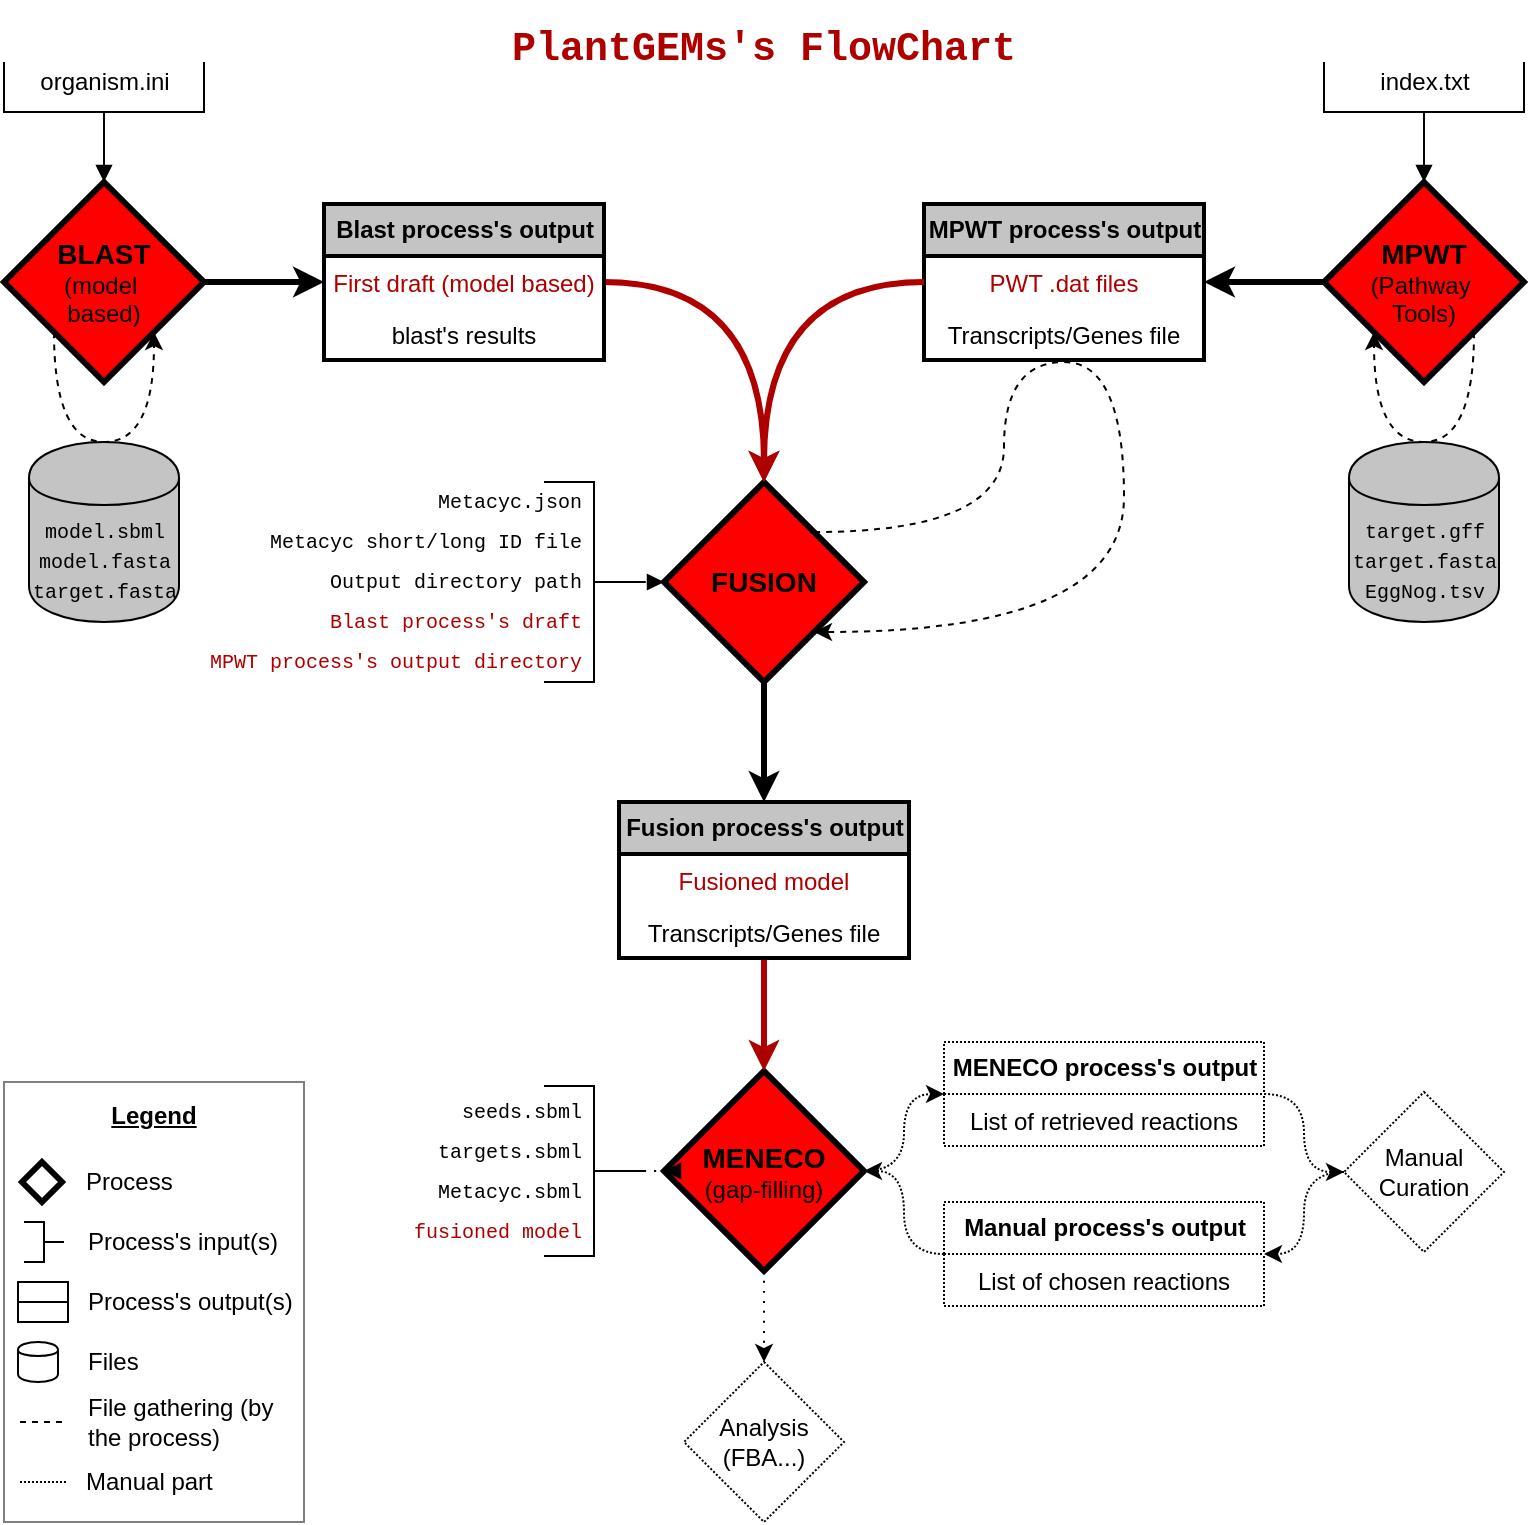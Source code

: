 <mxfile version="13.6.2" type="github">
  <diagram id="o0smKaDgvFKERGBBpBr-" name="Page-1">
    <mxGraphModel dx="1422" dy="772" grid="1" gridSize="10" guides="1" tooltips="1" connect="1" arrows="1" fold="1" page="1" pageScale="1" pageWidth="827" pageHeight="1169" math="0" shadow="0">
      <root>
        <mxCell id="0" />
        <mxCell id="1" parent="0" />
        <mxCell id="174" value="&lt;font color=&quot;#000000&quot;&gt;&lt;b&gt;&lt;u&gt;Legend&lt;br&gt;&lt;br&gt;&lt;/u&gt;&lt;/b&gt;&lt;br&gt;&lt;br&gt;&lt;br&gt;&lt;br&gt;&lt;br&gt;&lt;br&gt;&lt;br&gt;&lt;/font&gt;&lt;div style=&quot;text-align: left&quot;&gt;&lt;font color=&quot;#000000&quot;&gt;&lt;br&gt;&lt;/font&gt;&lt;/div&gt;&lt;div style=&quot;text-align: left&quot;&gt;&lt;font color=&quot;#000000&quot;&gt;&lt;br&gt;&lt;/font&gt;&lt;/div&gt;&lt;div style=&quot;text-align: left&quot;&gt;&lt;font color=&quot;#000000&quot;&gt;&lt;br&gt;&lt;/font&gt;&lt;/div&gt;&lt;div style=&quot;text-align: left&quot;&gt;&lt;font color=&quot;#000000&quot;&gt;&lt;br&gt;&lt;/font&gt;&lt;/div&gt;&lt;div style=&quot;text-align: left&quot;&gt;&lt;br&gt;&lt;/div&gt;" style="rounded=0;whiteSpace=wrap;html=1;labelBackgroundColor=none;strokeWidth=1;fillColor=#ffffff;gradientColor=none;fontColor=#FFFFFF;align=center;shadow=0;opacity=50;" parent="1" vertex="1">
          <mxGeometry x="40" y="551" width="150" height="220" as="geometry" />
        </mxCell>
        <mxCell id="4" style="edgeStyle=orthogonalEdgeStyle;rounded=0;orthogonalLoop=1;jettySize=auto;html=1;entryX=0;entryY=0.5;entryDx=0;entryDy=0;strokeWidth=3;" parent="1" source="HzG04TnZoqRZdCO0ONwn-1" edge="1">
          <mxGeometry relative="1" as="geometry">
            <mxPoint x="200" y="151" as="targetPoint" />
          </mxGeometry>
        </mxCell>
        <mxCell id="51" style="edgeStyle=orthogonalEdgeStyle;curved=1;orthogonalLoop=1;jettySize=auto;html=1;dashed=1;exitX=0;exitY=1;exitDx=0;exitDy=0;entryX=1;entryY=1;entryDx=0;entryDy=0;" parent="1" source="HzG04TnZoqRZdCO0ONwn-1" target="HzG04TnZoqRZdCO0ONwn-1" edge="1">
          <mxGeometry relative="1" as="geometry">
            <mxPoint x="160" y="231" as="targetPoint" />
            <Array as="points">
              <mxPoint x="65" y="231" />
              <mxPoint x="115" y="231" />
            </Array>
          </mxGeometry>
        </mxCell>
        <mxCell id="HzG04TnZoqRZdCO0ONwn-1" value="&lt;b&gt;&lt;font style=&quot;font-size: 14px&quot;&gt;BLAST&lt;/font&gt;&lt;/b&gt;&lt;br&gt;&lt;font style=&quot;font-size: 12px&quot;&gt;(model&amp;nbsp;&lt;br&gt;based)&lt;/font&gt;" style="rhombus;labelBorderColor=none;labelBackgroundColor=none;whiteSpace=wrap;html=1;strokeWidth=3;gradientDirection=north;fillColor=#FF0000;" parent="1" vertex="1">
          <mxGeometry x="40" y="101" width="100" height="100" as="geometry" />
        </mxCell>
        <mxCell id="92" style="edgeStyle=orthogonalEdgeStyle;curved=1;orthogonalLoop=1;jettySize=auto;html=1;entryX=1;entryY=0.5;entryDx=0;entryDy=0;startArrow=none;startFill=0;fontColor=#6F0000;strokeWidth=3;" parent="1" source="HzG04TnZoqRZdCO0ONwn-3" target="89" edge="1">
          <mxGeometry relative="1" as="geometry" />
        </mxCell>
        <mxCell id="HzG04TnZoqRZdCO0ONwn-3" value="&lt;b&gt;&lt;font style=&quot;font-size: 14px&quot;&gt;MPWT&lt;/font&gt;&lt;/b&gt;&lt;br&gt;(Pathway&amp;nbsp;&lt;br&gt;Tools)" style="rhombus;whiteSpace=wrap;html=1;strokeWidth=3;gradientColor=none;fillColor=#FF0000;" parent="1" vertex="1">
          <mxGeometry x="700" y="101" width="100" height="100" as="geometry" />
        </mxCell>
        <mxCell id="128" style="edgeStyle=orthogonalEdgeStyle;curved=1;orthogonalLoop=1;jettySize=auto;html=1;entryX=0.5;entryY=0;entryDx=0;entryDy=0;startArrow=none;startFill=0;fontColor=#6F0000;strokeWidth=3;" parent="1" source="HzG04TnZoqRZdCO0ONwn-5" target="121" edge="1">
          <mxGeometry relative="1" as="geometry" />
        </mxCell>
        <mxCell id="HzG04TnZoqRZdCO0ONwn-5" value="&lt;b&gt;&lt;font style=&quot;font-size: 14px&quot;&gt;FUSION&lt;/font&gt;&lt;/b&gt;" style="rhombus;whiteSpace=wrap;html=1;strokeWidth=3;gradientColor=none;fillColor=#FF0000;" parent="1" vertex="1">
          <mxGeometry x="370" y="251" width="100" height="100" as="geometry" />
        </mxCell>
        <mxCell id="144" style="edgeStyle=orthogonalEdgeStyle;curved=1;orthogonalLoop=1;jettySize=auto;html=1;exitX=0.5;exitY=1;exitDx=0;exitDy=0;startArrow=none;startFill=0;fontColor=#FFFFFF;dashed=1;dashPattern=1 4;entryX=0.5;entryY=0;entryDx=0;entryDy=0;" parent="1" source="HzG04TnZoqRZdCO0ONwn-9" target="45" edge="1">
          <mxGeometry relative="1" as="geometry">
            <mxPoint x="420" y="681" as="targetPoint" />
          </mxGeometry>
        </mxCell>
        <mxCell id="145" style="edgeStyle=orthogonalEdgeStyle;curved=1;orthogonalLoop=1;jettySize=auto;html=1;entryX=0;entryY=0.5;entryDx=0;entryDy=0;startArrow=none;startFill=0;fontColor=#FFFFFF;dashed=1;dashPattern=1 1;" parent="1" source="HzG04TnZoqRZdCO0ONwn-9" target="133" edge="1">
          <mxGeometry relative="1" as="geometry" />
        </mxCell>
        <mxCell id="HzG04TnZoqRZdCO0ONwn-9" value="&lt;b&gt;&lt;font style=&quot;font-size: 14px&quot;&gt;MENECO&lt;/font&gt;&lt;/b&gt;&lt;br&gt;(gap-filling)" style="rhombus;whiteSpace=wrap;html=1;rounded=0;strokeWidth=3;gradientColor=none;fillColor=#FF0000;" parent="1" vertex="1">
          <mxGeometry x="370" y="545.5" width="100" height="100" as="geometry" />
        </mxCell>
        <mxCell id="151" style="edgeStyle=orthogonalEdgeStyle;curved=1;orthogonalLoop=1;jettySize=auto;html=1;exitX=0;exitY=0.5;exitDx=0;exitDy=0;entryX=1;entryY=0.5;entryDx=0;entryDy=0;startArrow=none;startFill=0;fontColor=#FFFFFF;dashed=1;dashPattern=1 1;" parent="1" source="HzG04TnZoqRZdCO0ONwn-11" target="147" edge="1">
          <mxGeometry relative="1" as="geometry" />
        </mxCell>
        <mxCell id="HzG04TnZoqRZdCO0ONwn-11" value="Manual Curation" style="rhombus;whiteSpace=wrap;html=1;gradientColor=none;fillColor=none;dashed=1;dashPattern=1 1;" parent="1" vertex="1">
          <mxGeometry x="710" y="556" width="80" height="80" as="geometry" />
        </mxCell>
        <mxCell id="154" style="edgeStyle=orthogonalEdgeStyle;curved=1;orthogonalLoop=1;jettySize=auto;html=1;exitX=0;exitY=0.5;exitDx=0;exitDy=0;exitPerimeter=0;entryX=0;entryY=0.5;entryDx=0;entryDy=0;dashed=1;dashPattern=1 4;startArrow=none;startFill=0;endArrow=block;endFill=1;fontColor=#FFFFFF;" parent="1" source="HzG04TnZoqRZdCO0ONwn-13" target="HzG04TnZoqRZdCO0ONwn-5" edge="1">
          <mxGeometry relative="1" as="geometry" />
        </mxCell>
        <mxCell id="HzG04TnZoqRZdCO0ONwn-13" value="" style="strokeWidth=1;html=1;shape=mxgraph.flowchart.annotation_2;align=left;labelPosition=right;pointerEvents=1;direction=west;" parent="1" vertex="1">
          <mxGeometry x="310" y="251" width="50" height="100" as="geometry" />
        </mxCell>
        <mxCell id="156" style="edgeStyle=orthogonalEdgeStyle;curved=1;orthogonalLoop=1;jettySize=auto;html=1;exitX=0;exitY=0.5;exitDx=0;exitDy=0;exitPerimeter=0;dashed=1;dashPattern=1 4;startArrow=none;startFill=0;endArrow=block;endFill=1;fontColor=#FFFFFF;" parent="1" source="HzG04TnZoqRZdCO0ONwn-15" target="HzG04TnZoqRZdCO0ONwn-3" edge="1">
          <mxGeometry relative="1" as="geometry" />
        </mxCell>
        <mxCell id="HzG04TnZoqRZdCO0ONwn-15" value="" style="strokeWidth=1;html=1;shape=mxgraph.flowchart.annotation_2;align=left;labelPosition=right;pointerEvents=1;direction=north;" parent="1" vertex="1">
          <mxGeometry x="700" y="41" width="100" height="50" as="geometry" />
        </mxCell>
        <mxCell id="155" style="edgeStyle=orthogonalEdgeStyle;curved=1;orthogonalLoop=1;jettySize=auto;html=1;exitX=0;exitY=0.5;exitDx=0;exitDy=0;exitPerimeter=0;dashed=1;dashPattern=1 4;startArrow=none;startFill=0;endArrow=block;endFill=1;fontColor=#FFFFFF;" parent="1" source="18" target="HzG04TnZoqRZdCO0ONwn-1" edge="1">
          <mxGeometry relative="1" as="geometry" />
        </mxCell>
        <mxCell id="18" value="" style="strokeWidth=1;html=1;shape=mxgraph.flowchart.annotation_2;align=left;labelPosition=right;pointerEvents=1;direction=north;" parent="1" vertex="1">
          <mxGeometry x="40" y="41" width="100" height="50" as="geometry" />
        </mxCell>
        <mxCell id="82" style="edgeStyle=orthogonalEdgeStyle;curved=1;orthogonalLoop=1;jettySize=auto;html=1;entryX=0.5;entryY=0;entryDx=0;entryDy=0;startArrow=none;startFill=0;fillColor=#a20025;strokeWidth=3;fontColor=#AF0000;strokeColor=#AF0000;" parent="1" source="78" target="HzG04TnZoqRZdCO0ONwn-5" edge="1">
          <mxGeometry relative="1" as="geometry" />
        </mxCell>
        <mxCell id="78" value="&lt;b&gt;Blast process&#39;s output&lt;/b&gt;" style="swimlane;fontStyle=0;childLayout=stackLayout;horizontal=1;startSize=26;horizontalStack=0;resizeParent=1;resizeParentMax=0;resizeLast=0;collapsible=1;marginBottom=0;labelBackgroundColor=none;fontColor=#000000;align=center;html=1;fillColor=#C4C4C4;strokeWidth=2;" parent="1" vertex="1">
          <mxGeometry x="200" y="112" width="140" height="78" as="geometry" />
        </mxCell>
        <mxCell id="79" value="First draft (model based)" style="text;strokeColor=none;fillColor=none;align=center;verticalAlign=top;spacingLeft=4;spacingRight=4;overflow=hidden;rotatable=0;points=[[0,0.5],[1,0.5]];portConstraint=eastwest;fontColor=#AF0000;" parent="78" vertex="1">
          <mxGeometry y="26" width="140" height="26" as="geometry" />
        </mxCell>
        <mxCell id="80" value="blast&#39;s results" style="text;strokeColor=none;fillColor=none;align=center;verticalAlign=top;spacingLeft=4;spacingRight=4;overflow=hidden;rotatable=0;points=[[0,0.5],[1,0.5]];portConstraint=eastwest;" parent="78" vertex="1">
          <mxGeometry y="52" width="140" height="26" as="geometry" />
        </mxCell>
        <mxCell id="88" value="&lt;b&gt;MPWT process&#39;s output&lt;/b&gt;" style="swimlane;fontStyle=0;childLayout=stackLayout;horizontal=1;startSize=26;horizontalStack=0;resizeParent=1;resizeParentMax=0;resizeLast=0;collapsible=1;marginBottom=0;labelBackgroundColor=none;fontColor=#000000;align=center;html=1;fillColor=#C4C4C4;strokeWidth=2;" parent="1" vertex="1">
          <mxGeometry x="500" y="112" width="140" height="78" as="geometry" />
        </mxCell>
        <mxCell id="89" value="PWT .dat files" style="text;strokeColor=none;fillColor=none;align=center;verticalAlign=top;spacingLeft=4;spacingRight=4;overflow=hidden;rotatable=0;points=[[0,0.5],[1,0.5]];portConstraint=eastwest;fontColor=#AF0000;" parent="88" vertex="1">
          <mxGeometry y="26" width="140" height="26" as="geometry" />
        </mxCell>
        <mxCell id="90" value="Transcripts/Genes file" style="text;strokeColor=none;fillColor=none;align=center;verticalAlign=top;spacingLeft=4;spacingRight=4;overflow=hidden;rotatable=0;points=[[0,0.5],[1,0.5]];portConstraint=eastwest;" parent="88" vertex="1">
          <mxGeometry y="52" width="140" height="26" as="geometry" />
        </mxCell>
        <mxCell id="129" style="edgeStyle=orthogonalEdgeStyle;curved=1;orthogonalLoop=1;jettySize=auto;html=1;entryX=0.5;entryY=0;entryDx=0;entryDy=0;startArrow=none;startFill=0;fillColor=#a20025;strokeWidth=3;fontColor=#AF0000;strokeColor=#AF0000;" parent="1" source="121" target="HzG04TnZoqRZdCO0ONwn-9" edge="1">
          <mxGeometry relative="1" as="geometry" />
        </mxCell>
        <mxCell id="45" value="Analysis&lt;br&gt;(FBA...)" style="rhombus;whiteSpace=wrap;html=1;align=center;dashed=1;dashPattern=1 1;" parent="1" vertex="1">
          <mxGeometry x="380" y="691" width="80" height="80" as="geometry" />
        </mxCell>
        <mxCell id="49" value="organism.ini" style="text;html=1;align=center;verticalAlign=middle;resizable=0;points=[];autosize=1;" parent="1" vertex="1">
          <mxGeometry x="50" y="41" width="80" height="20" as="geometry" />
        </mxCell>
        <mxCell id="50" value="&lt;font face=&quot;Courier New&quot; style=&quot;font-size: 10px&quot;&gt;model.sbml&lt;br&gt;model.fasta&lt;br&gt;target.fasta&lt;/font&gt;" style="shape=cylinder;html=1;boundedLbl=1;backgroundOutline=1;align=center;labelBackgroundColor=none;labelBorderColor=none;whiteSpace=wrap;fillColor=#C4C4C4;" parent="1" vertex="1">
          <mxGeometry x="52.5" y="231" width="75" height="90" as="geometry" />
        </mxCell>
        <mxCell id="53" value="index.txt" style="text;html=1;align=center;verticalAlign=middle;resizable=0;points=[];autosize=1;" parent="1" vertex="1">
          <mxGeometry x="720" y="41" width="60" height="20" as="geometry" />
        </mxCell>
        <mxCell id="63" style="edgeStyle=orthogonalEdgeStyle;curved=1;orthogonalLoop=1;jettySize=auto;html=1;entryX=1;entryY=1;entryDx=0;entryDy=0;dashed=1;startArrow=none;startFill=0;fontColor=#000000;exitX=1;exitY=0;exitDx=0;exitDy=0;" parent="1" source="HzG04TnZoqRZdCO0ONwn-5" target="HzG04TnZoqRZdCO0ONwn-5" edge="1">
          <mxGeometry relative="1" as="geometry">
            <mxPoint x="460" y="321" as="sourcePoint" />
            <Array as="points">
              <mxPoint x="540" y="276" />
              <mxPoint x="540" y="191" />
              <mxPoint x="600" y="191" />
              <mxPoint x="600" y="326" />
            </Array>
          </mxGeometry>
        </mxCell>
        <mxCell id="64" value="&lt;font face=&quot;Courier New&quot; style=&quot;font-size: 10px&quot;&gt;target.gff&lt;br&gt;target.fasta&lt;br&gt;EggNog.tsv&lt;/font&gt;" style="shape=cylinder;html=1;boundedLbl=1;backgroundOutline=1;align=center;labelBackgroundColor=none;labelBorderColor=none;whiteSpace=wrap;fillColor=#C4C4C4;" parent="1" vertex="1">
          <mxGeometry x="712.5" y="231" width="75" height="90" as="geometry" />
        </mxCell>
        <mxCell id="66" style="edgeStyle=orthogonalEdgeStyle;curved=1;orthogonalLoop=1;jettySize=auto;html=1;exitX=1;exitY=1;exitDx=0;exitDy=0;entryX=0;entryY=1;entryDx=0;entryDy=0;dashed=1;startArrow=none;startFill=0;fontColor=#000000;" parent="1" source="HzG04TnZoqRZdCO0ONwn-3" target="HzG04TnZoqRZdCO0ONwn-3" edge="1">
          <mxGeometry relative="1" as="geometry">
            <Array as="points">
              <mxPoint x="775" y="231" />
              <mxPoint x="725" y="231" />
            </Array>
          </mxGeometry>
        </mxCell>
        <mxCell id="93" value="Metacyc short/long ID file" style="text;html=1;align=right;verticalAlign=middle;resizable=0;points=[];autosize=1;fontFamily=Courier New;fontSize=10;" parent="1" vertex="1">
          <mxGeometry x="160" y="271" width="170" height="20" as="geometry" />
        </mxCell>
        <mxCell id="94" value="Metacyc.json" style="text;html=1;align=right;verticalAlign=middle;resizable=0;points=[];autosize=1;fontFamily=Courier New;fontSize=10;" parent="1" vertex="1">
          <mxGeometry x="240" y="251" width="90" height="20" as="geometry" />
        </mxCell>
        <mxCell id="97" value="MPWT process&#39;s output directory" style="text;html=1;align=right;verticalAlign=middle;resizable=0;points=[];autosize=1;fontFamily=Courier New;fontSize=10;fontColor=#AF0000;" parent="1" vertex="1">
          <mxGeometry x="130" y="331" width="200" height="20" as="geometry" />
        </mxCell>
        <mxCell id="101" style="edgeStyle=orthogonalEdgeStyle;curved=1;orthogonalLoop=1;jettySize=auto;html=1;exitX=0;exitY=0.5;exitDx=0;exitDy=0;entryX=0.5;entryY=0;entryDx=0;entryDy=0;startArrow=none;startFill=0;fontColor=#6F0000;fillColor=#a20025;strokeWidth=3;strokeColor=#AF0000;" parent="1" source="89" target="HzG04TnZoqRZdCO0ONwn-5" edge="1">
          <mxGeometry relative="1" as="geometry" />
        </mxCell>
        <mxCell id="102" value="Blast process&#39;s draft" style="text;html=1;align=right;verticalAlign=middle;resizable=0;points=[];autosize=1;fontFamily=Courier New;fontSize=10;fontColor=#AF0000;" parent="1" vertex="1">
          <mxGeometry x="190" y="311" width="140" height="20" as="geometry" />
        </mxCell>
        <mxCell id="104" value="Output directory path" style="text;html=1;align=right;verticalAlign=middle;resizable=0;points=[];autosize=1;fontFamily=Courier New;fontSize=10;" parent="1" vertex="1">
          <mxGeometry x="190" y="291" width="140" height="20" as="geometry" />
        </mxCell>
        <mxCell id="161" style="edgeStyle=orthogonalEdgeStyle;curved=1;orthogonalLoop=1;jettySize=auto;html=1;dashed=1;dashPattern=1 4;startArrow=none;startFill=0;endArrow=block;endFill=1;strokeWidth=1;fontColor=#FFFFFF;" parent="1" source="114" edge="1">
          <mxGeometry relative="1" as="geometry">
            <mxPoint x="370" y="595.5" as="targetPoint" />
          </mxGeometry>
        </mxCell>
        <mxCell id="114" value="" style="strokeWidth=1;html=1;shape=mxgraph.flowchart.annotation_2;align=left;labelPosition=right;pointerEvents=1;direction=west;" parent="1" vertex="1">
          <mxGeometry x="310" y="553" width="50" height="85" as="geometry" />
        </mxCell>
        <mxCell id="116" value="seeds.sbml" style="text;html=1;align=right;verticalAlign=middle;resizable=0;points=[];autosize=1;fontFamily=Courier New;fontSize=10;" parent="1" vertex="1">
          <mxGeometry x="250" y="556" width="80" height="20" as="geometry" />
        </mxCell>
        <mxCell id="118" value="targets.sbml" style="text;html=1;align=right;verticalAlign=middle;resizable=0;points=[];autosize=1;fontFamily=Courier New;fontSize=10;" parent="1" vertex="1">
          <mxGeometry x="240" y="576" width="90" height="20" as="geometry" />
        </mxCell>
        <mxCell id="131" value="fusioned model" style="text;html=1;align=right;verticalAlign=middle;resizable=0;points=[];autosize=1;fontFamily=Courier New;fontSize=10;fontColor=#AF0000;" parent="1" vertex="1">
          <mxGeometry x="230" y="616" width="100" height="20" as="geometry" />
        </mxCell>
        <mxCell id="132" value="Metacyc.sbml" style="text;html=1;align=right;verticalAlign=middle;resizable=0;points=[];autosize=1;fontFamily=Courier New;fontSize=10;" parent="1" vertex="1">
          <mxGeometry x="240" y="596" width="90" height="20" as="geometry" />
        </mxCell>
        <mxCell id="146" style="edgeStyle=orthogonalEdgeStyle;curved=1;orthogonalLoop=1;jettySize=auto;html=1;entryX=0;entryY=0.5;entryDx=0;entryDy=0;startArrow=none;startFill=0;fontColor=#FFFFFF;dashed=1;dashPattern=1 1;" parent="1" source="133" target="HzG04TnZoqRZdCO0ONwn-11" edge="1">
          <mxGeometry relative="1" as="geometry" />
        </mxCell>
        <mxCell id="133" value="&lt;b&gt;MENECO process&#39;s output&lt;/b&gt;" style="swimlane;fontStyle=0;childLayout=stackLayout;horizontal=1;startSize=26;fillColor=none;horizontalStack=0;resizeParent=1;resizeParentMax=0;resizeLast=0;collapsible=1;marginBottom=0;labelBackgroundColor=none;fontColor=#000000;align=center;html=1;dashed=1;dashPattern=1 1;" parent="1" vertex="1">
          <mxGeometry x="510" y="531" width="160" height="52" as="geometry" />
        </mxCell>
        <mxCell id="134" value="List of retrieved reactions" style="text;strokeColor=none;fillColor=none;align=center;verticalAlign=top;spacingLeft=4;spacingRight=4;overflow=hidden;rotatable=0;points=[[0,0.5],[1,0.5]];portConstraint=eastwest;dashed=1;dashPattern=1 1;" parent="133" vertex="1">
          <mxGeometry y="26" width="160" height="26" as="geometry" />
        </mxCell>
        <mxCell id="152" style="edgeStyle=orthogonalEdgeStyle;curved=1;orthogonalLoop=1;jettySize=auto;html=1;startArrow=none;startFill=0;fontColor=#FFFFFF;dashed=1;dashPattern=1 1;" parent="1" source="147" target="HzG04TnZoqRZdCO0ONwn-9" edge="1">
          <mxGeometry relative="1" as="geometry" />
        </mxCell>
        <mxCell id="147" value="&lt;font&gt;&lt;b&gt;Manual process&#39;s output&lt;/b&gt;&lt;/font&gt;" style="swimlane;fontStyle=0;childLayout=stackLayout;horizontal=1;startSize=26;fillColor=none;horizontalStack=0;resizeParent=1;resizeParentMax=0;resizeLast=0;collapsible=1;marginBottom=0;labelBackgroundColor=none;align=center;html=1;dashed=1;dashPattern=1 1;" parent="1" vertex="1">
          <mxGeometry x="510" y="611" width="160" height="52" as="geometry" />
        </mxCell>
        <mxCell id="148" value="List of chosen reactions" style="text;strokeColor=none;fillColor=none;align=center;verticalAlign=top;spacingLeft=4;spacingRight=4;overflow=hidden;rotatable=0;points=[[0,0.5],[1,0.5]];portConstraint=eastwest;dashed=1;dashPattern=1 1;" parent="147" vertex="1">
          <mxGeometry y="26" width="160" height="26" as="geometry" />
        </mxCell>
        <mxCell id="121" value="&lt;b&gt;Fusion process&#39;s output&lt;/b&gt;" style="swimlane;fontStyle=0;childLayout=stackLayout;horizontal=1;startSize=26;horizontalStack=0;resizeParent=1;resizeParentMax=0;resizeLast=0;collapsible=1;marginBottom=0;labelBackgroundColor=none;fontColor=#000000;align=center;html=1;fillColor=#C4C4C4;strokeWidth=2;" parent="1" vertex="1">
          <mxGeometry x="347.5" y="411" width="145" height="78" as="geometry">
            <mxRectangle x="347.5" y="400" width="170" height="26" as="alternateBounds" />
          </mxGeometry>
        </mxCell>
        <mxCell id="122" value="Fusioned model" style="text;strokeColor=none;fillColor=none;align=center;verticalAlign=top;spacingLeft=4;spacingRight=4;overflow=hidden;rotatable=0;points=[[0,0.5],[1,0.5]];portConstraint=eastwest;fontColor=#AF0000;" parent="121" vertex="1">
          <mxGeometry y="26" width="145" height="26" as="geometry" />
        </mxCell>
        <mxCell id="123" value="Transcripts/Genes file" style="text;strokeColor=none;fillColor=none;align=center;verticalAlign=top;spacingLeft=4;spacingRight=4;overflow=hidden;rotatable=0;points=[[0,0.5],[1,0.5]];portConstraint=eastwest;" parent="121" vertex="1">
          <mxGeometry y="52" width="145" height="26" as="geometry" />
        </mxCell>
        <mxCell id="40" value="" style="strokeWidth=1;html=1;shape=mxgraph.flowchart.annotation_2;align=left;labelPosition=right;pointerEvents=1;direction=west;" parent="1" vertex="1">
          <mxGeometry x="50" y="621" width="20" height="20" as="geometry" />
        </mxCell>
        <mxCell id="41" value="Process&#39;s input(s)" style="text;html=1;align=left;verticalAlign=middle;resizable=0;points=[];autosize=1;" parent="1" vertex="1">
          <mxGeometry x="80" y="621" width="110" height="20" as="geometry" />
        </mxCell>
        <mxCell id="110" value="Process&#39;s output(s)" style="text;html=1;align=left;verticalAlign=middle;resizable=0;points=[];autosize=1;" parent="1" vertex="1">
          <mxGeometry x="79.5" y="651" width="120" height="20" as="geometry" />
        </mxCell>
        <mxCell id="42" value="" style="rhombus;whiteSpace=wrap;html=1;strokeWidth=3;" parent="1" vertex="1">
          <mxGeometry x="49" y="591" width="20" height="20" as="geometry" />
        </mxCell>
        <mxCell id="43" value="Process" style="text;html=1;align=left;verticalAlign=middle;resizable=0;points=[];autosize=1;" parent="1" vertex="1">
          <mxGeometry x="79" y="591" width="60" height="20" as="geometry" />
        </mxCell>
        <mxCell id="68" value="" style="shape=cylinder;whiteSpace=wrap;html=1;boundedLbl=1;backgroundOutline=1;labelBackgroundColor=none;fontColor=#000000;align=left;" parent="1" vertex="1">
          <mxGeometry x="47" y="681" width="20" height="20" as="geometry" />
        </mxCell>
        <mxCell id="69" value="Files" style="text;html=1;align=left;verticalAlign=middle;resizable=0;points=[];autosize=1;" parent="1" vertex="1">
          <mxGeometry x="80" y="681" width="40" height="20" as="geometry" />
        </mxCell>
        <mxCell id="175" value="" style="endArrow=none;dashed=1;html=1;strokeWidth=1;fontColor=#FFFFFF;strokeColor=#000000;" parent="1" edge="1">
          <mxGeometry width="50" height="50" relative="1" as="geometry">
            <mxPoint x="48" y="721" as="sourcePoint" />
            <mxPoint x="71" y="721" as="targetPoint" />
          </mxGeometry>
        </mxCell>
        <mxCell id="176" value="File gathering (by &lt;br&gt;the process)" style="text;html=1;align=left;verticalAlign=middle;resizable=0;points=[];autosize=1;" parent="1" vertex="1">
          <mxGeometry x="80" y="706" width="110" height="30" as="geometry" />
        </mxCell>
        <mxCell id="178" value="" style="endArrow=none;dashed=1;html=1;strokeWidth=1;fontColor=#FFFFFF;strokeColor=#000000;dashPattern=1 1;" parent="1" edge="1">
          <mxGeometry width="50" height="50" relative="1" as="geometry">
            <mxPoint x="48" y="751" as="sourcePoint" />
            <mxPoint x="71" y="751" as="targetPoint" />
          </mxGeometry>
        </mxCell>
        <mxCell id="182" value="Manual part" style="text;html=1;align=left;verticalAlign=middle;resizable=0;points=[];autosize=1;" parent="1" vertex="1">
          <mxGeometry x="79" y="741" width="80" height="20" as="geometry" />
        </mxCell>
        <mxCell id="106" value="" style="swimlane;fontStyle=0;childLayout=stackLayout;horizontal=1;startSize=10;fillColor=none;horizontalStack=0;resizeParent=1;resizeParentMax=0;resizeLast=0;collapsible=1;marginBottom=0;labelBackgroundColor=none;fontColor=#6F0000;align=left;html=1;" parent="1" vertex="1">
          <mxGeometry x="47" y="651" width="25" height="20" as="geometry" />
        </mxCell>
        <mxCell id="Sfim3CNybV5Oh7NOtj0S-184" value="&lt;h1&gt;PlantGEMs&#39;s FlowChart&lt;/h1&gt;" style="text;html=1;strokeColor=none;fillColor=none;spacing=5;spacingTop=-20;whiteSpace=wrap;overflow=hidden;rounded=0;labelBackgroundColor=none;fontFamily=Courier New;fontSize=10;fontColor=#AF0000;opacity=50;align=center;" vertex="1" parent="1">
          <mxGeometry x="180" y="20" width="480" height="30" as="geometry" />
        </mxCell>
      </root>
    </mxGraphModel>
  </diagram>
</mxfile>
